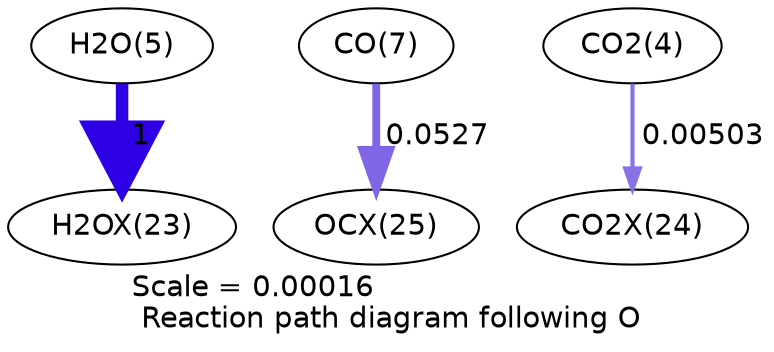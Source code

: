 digraph reaction_paths {
center=1;
s7 -> s26[fontname="Helvetica", penwidth=6, arrowsize=3, color="0.7, 1.5, 0.9"
, label=" 1"];
s9 -> s28[fontname="Helvetica", penwidth=3.78, arrowsize=1.89, color="0.7, 0.553, 0.9"
, label=" 0.0527"];
s6 -> s27[fontname="Helvetica", penwidth=2, arrowsize=1, color="0.7, 0.505, 0.9"
, label=" 0.00503"];
s6 [ fontname="Helvetica", label="CO2(4)"];
s7 [ fontname="Helvetica", label="H2O(5)"];
s9 [ fontname="Helvetica", label="CO(7)"];
s26 [ fontname="Helvetica", label="H2OX(23)"];
s27 [ fontname="Helvetica", label="CO2X(24)"];
s28 [ fontname="Helvetica", label="OCX(25)"];
 label = "Scale = 0.00016\l Reaction path diagram following O";
 fontname = "Helvetica";
}
